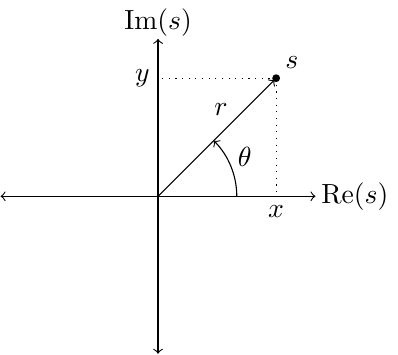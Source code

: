 \documentclass{standalone}
\usepackage{amsmath}
\usepackage{tikz}
\usetikzlibrary{calc}
\usetikzlibrary{positioning}
\usetikzlibrary{shapes,arrows,decorations.pathreplacing,decorations.markings}
\usepackage{pgfplots}
\pgfplotsset{compat=1.13}
\usepackage{transparent}

\begin{document}
\begin{tikzpicture}

  \draw[<->] (0,-2) -- (0,2) {};
  \draw[<->] (-2,0) -- (2,0) {};
  \node at (0,2.2) {$\text{Im}(s)$};
  \node at (2.5,0) {$\text{Re}(s)$};

  \node[fill=black,circle,inner sep=1pt] at (1.5,1.5) {};
  \node at (1.7,1.7) {$s$};
  \draw[->] (0,0) -- (1.48,1.48) {};

  \node at (0.8,1.1) {$r$};
  \node at (1.1,0.5) {$\theta$};
  \draw[->] (1,0) arc (0:45:1);

  \node at (1.5, -0.2) {$x$};
  \node at (-0.2, 1.5) {$y$};

  \draw[dotted] (1.5,1.5) -- (1.5,0) {};
  \draw[dotted] (1.5,1.5) -- (0,1.5) {};
\end{tikzpicture}
\end{document}
